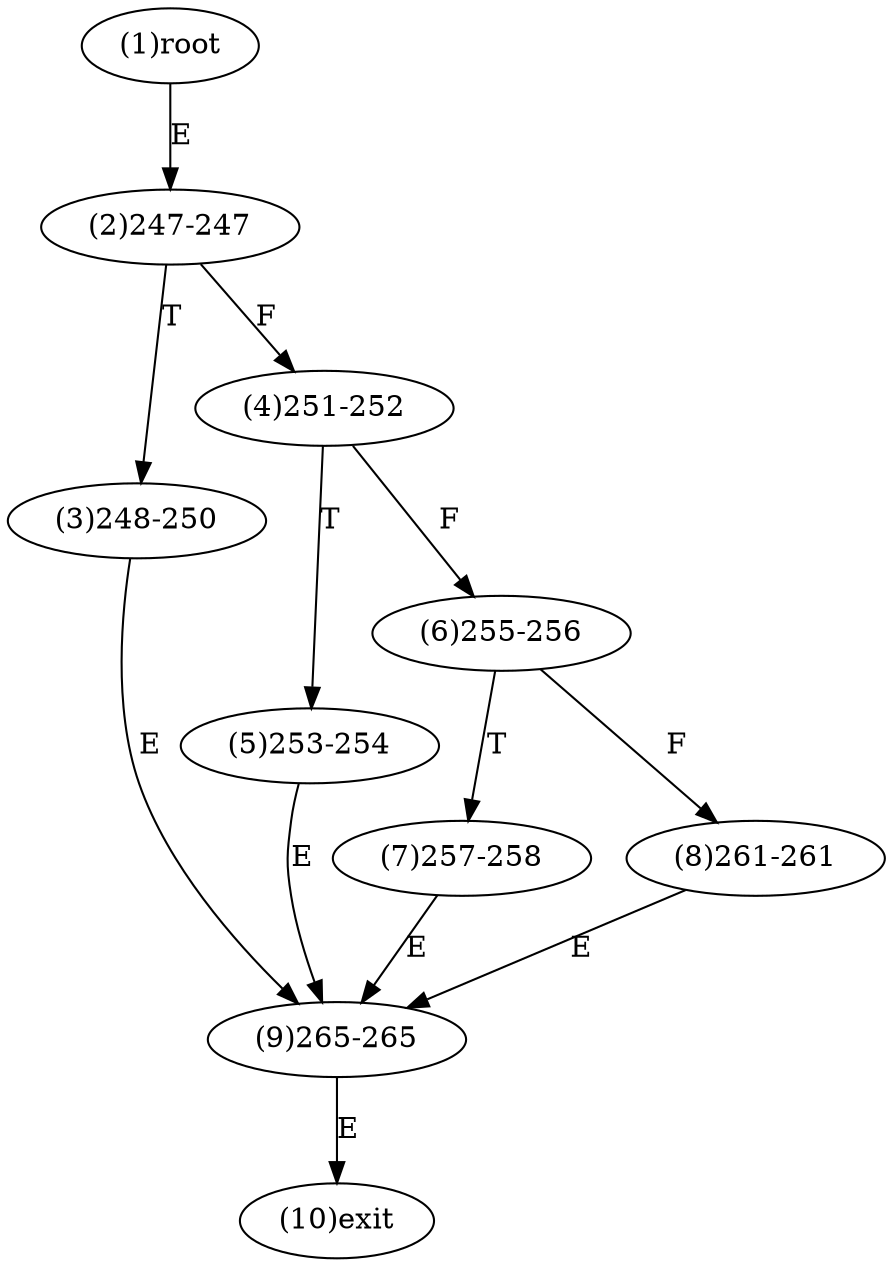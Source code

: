 digraph "" { 
1[ label="(1)root"];
2[ label="(2)247-247"];
3[ label="(3)248-250"];
4[ label="(4)251-252"];
5[ label="(5)253-254"];
6[ label="(6)255-256"];
7[ label="(7)257-258"];
8[ label="(8)261-261"];
9[ label="(9)265-265"];
10[ label="(10)exit"];
1->2[ label="E"];
2->4[ label="F"];
2->3[ label="T"];
3->9[ label="E"];
4->6[ label="F"];
4->5[ label="T"];
5->9[ label="E"];
6->8[ label="F"];
6->7[ label="T"];
7->9[ label="E"];
8->9[ label="E"];
9->10[ label="E"];
}